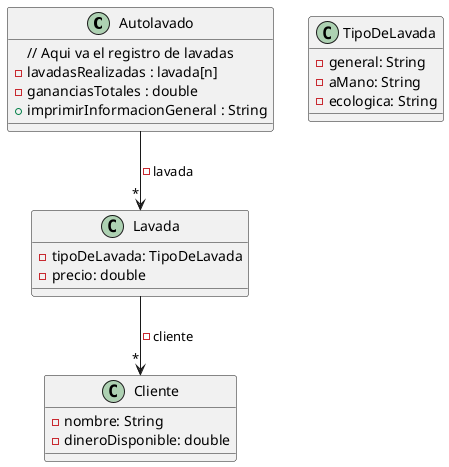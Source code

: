 @startuml
'https://plantuml.com/class-diagram

class Autolavado{
// Aqui va el registro de lavadas
    - lavadasRealizadas : lavada[n]
    - gananciasTotales : double
    + imprimirInformacionGeneral : String
}

Autolavado --> "*" Lavada: - lavada

class Lavada {
    - tipoDeLavada: TipoDeLavada
    - precio: double

}
Lavada --> "*" Cliente: - cliente
class Cliente{
    - nombre: String
    - dineroDisponible: double
}

class TipoDeLavada{
    - general: String
    - aMano: String
    - ecologica: String
}


@enduml